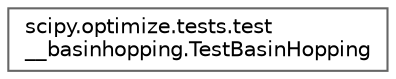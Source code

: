 digraph "Graphical Class Hierarchy"
{
 // LATEX_PDF_SIZE
  bgcolor="transparent";
  edge [fontname=Helvetica,fontsize=10,labelfontname=Helvetica,labelfontsize=10];
  node [fontname=Helvetica,fontsize=10,shape=box,height=0.2,width=0.4];
  rankdir="LR";
  Node0 [id="Node000000",label="scipy.optimize.tests.test\l__basinhopping.TestBasinHopping",height=0.2,width=0.4,color="grey40", fillcolor="white", style="filled",URL="$da/d5b/classscipy_1_1optimize_1_1tests_1_1test____basinhopping_1_1TestBasinHopping.html",tooltip=" "];
}
